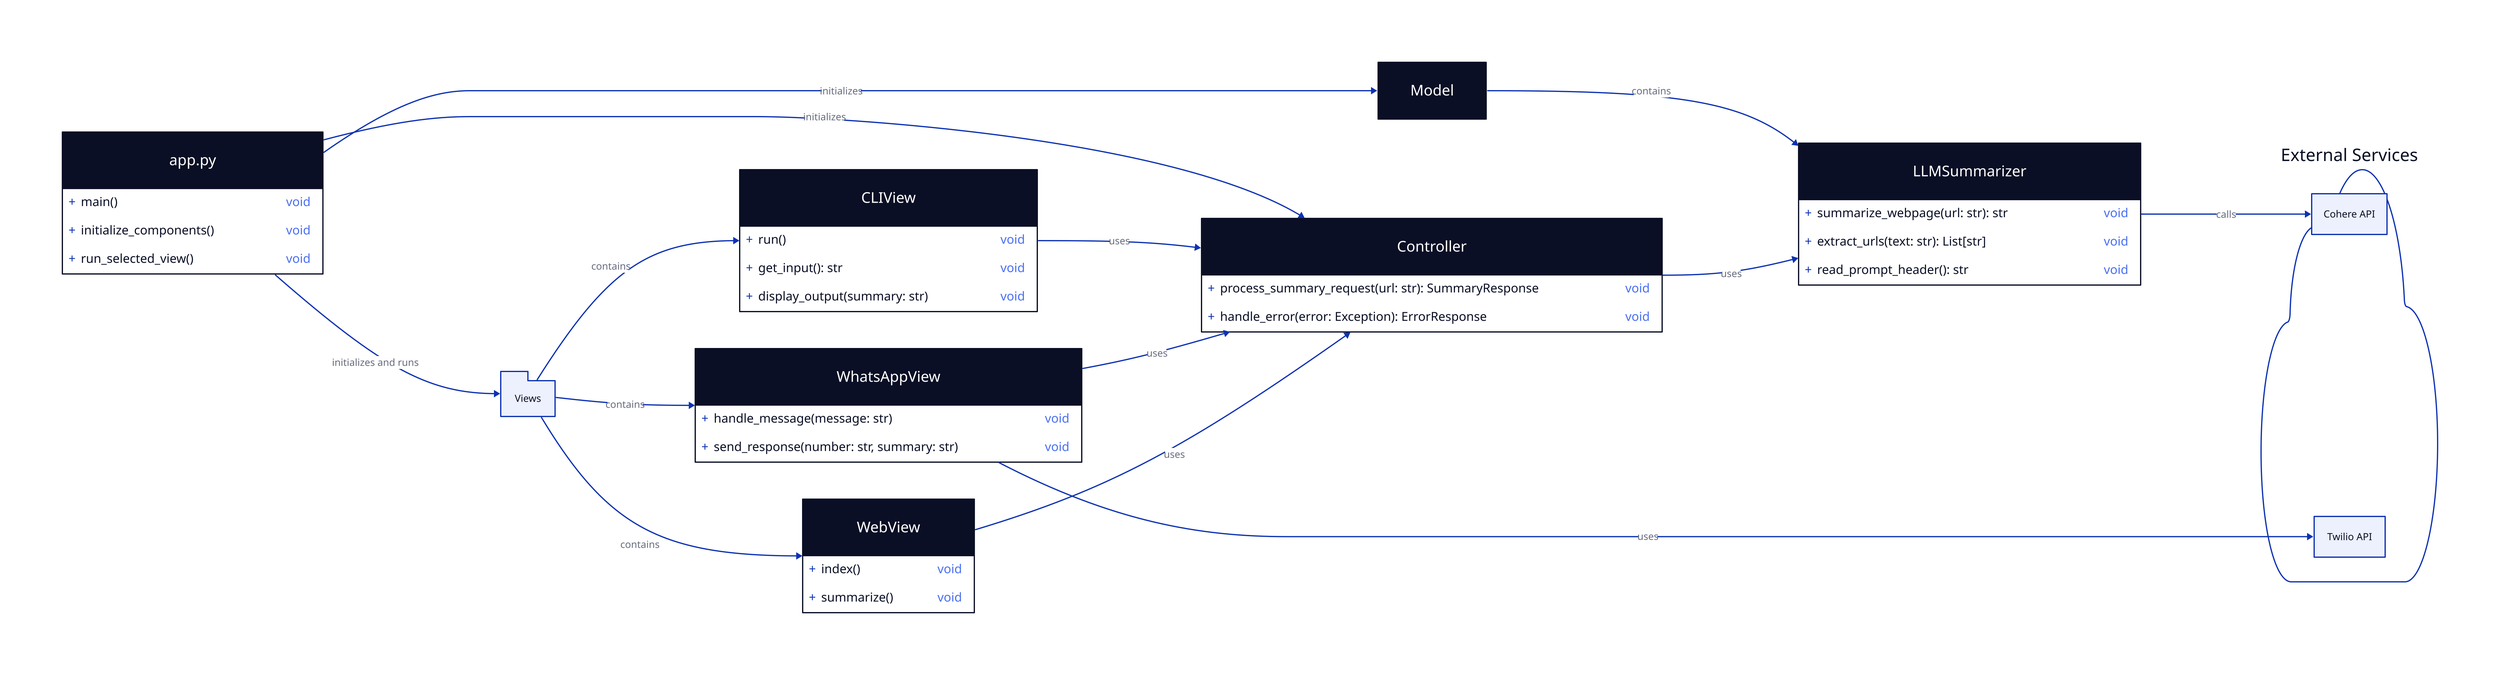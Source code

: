# The "void" that D2 is adding to your function declarations is actually a default behavior in D2 when it encounters a method or function without an explicitly defined return type. Here's why this happens and how to address it:
direction: right

model: Model {
  shape: class
}

summarizer: LLMSummarizer {
  shape: class
  "summarize_webpage(url: str): str"
  "extract_urls(text: str): List[str]"
  "read_prompt_header(): str"
}

controller: Controller {
  shape: class
  "process_summary_request(url: str): SummaryResponse"
  "handle_error(error: Exception): ErrorResponse"
}

view: Views {
  shape: package
}

cli: CLIView {
  shape: class
  "run()"
  "get_input(): str"
  "display_output(summary: str)"
}

whatsapp: WhatsAppView {
  shape: class
  "handle_message(message: str)"
  "send_response(number: str, summary: str)"
}

web: WebView {
  shape: class
  "index()"
  "summarize()"
}

app: app.py {
  shape: class
  "main()"
  "initialize_components()"
  "run_selected_view()"
}

external: "External Services" {
  shape: cloud
  cohere: "Cohere API"
  twilio: "Twilio API"
}

model -> summarizer: contains
view -> cli: contains
view -> whatsapp: contains
view -> web: contains

app -> model: initializes
app -> controller: initializes
app -> view: initializes and runs
controller -> summarizer: uses
cli -> controller: uses
whatsapp -> controller: uses
web -> controller: uses
summarizer -> external.cohere: calls
whatsapp -> external.twilio: uses